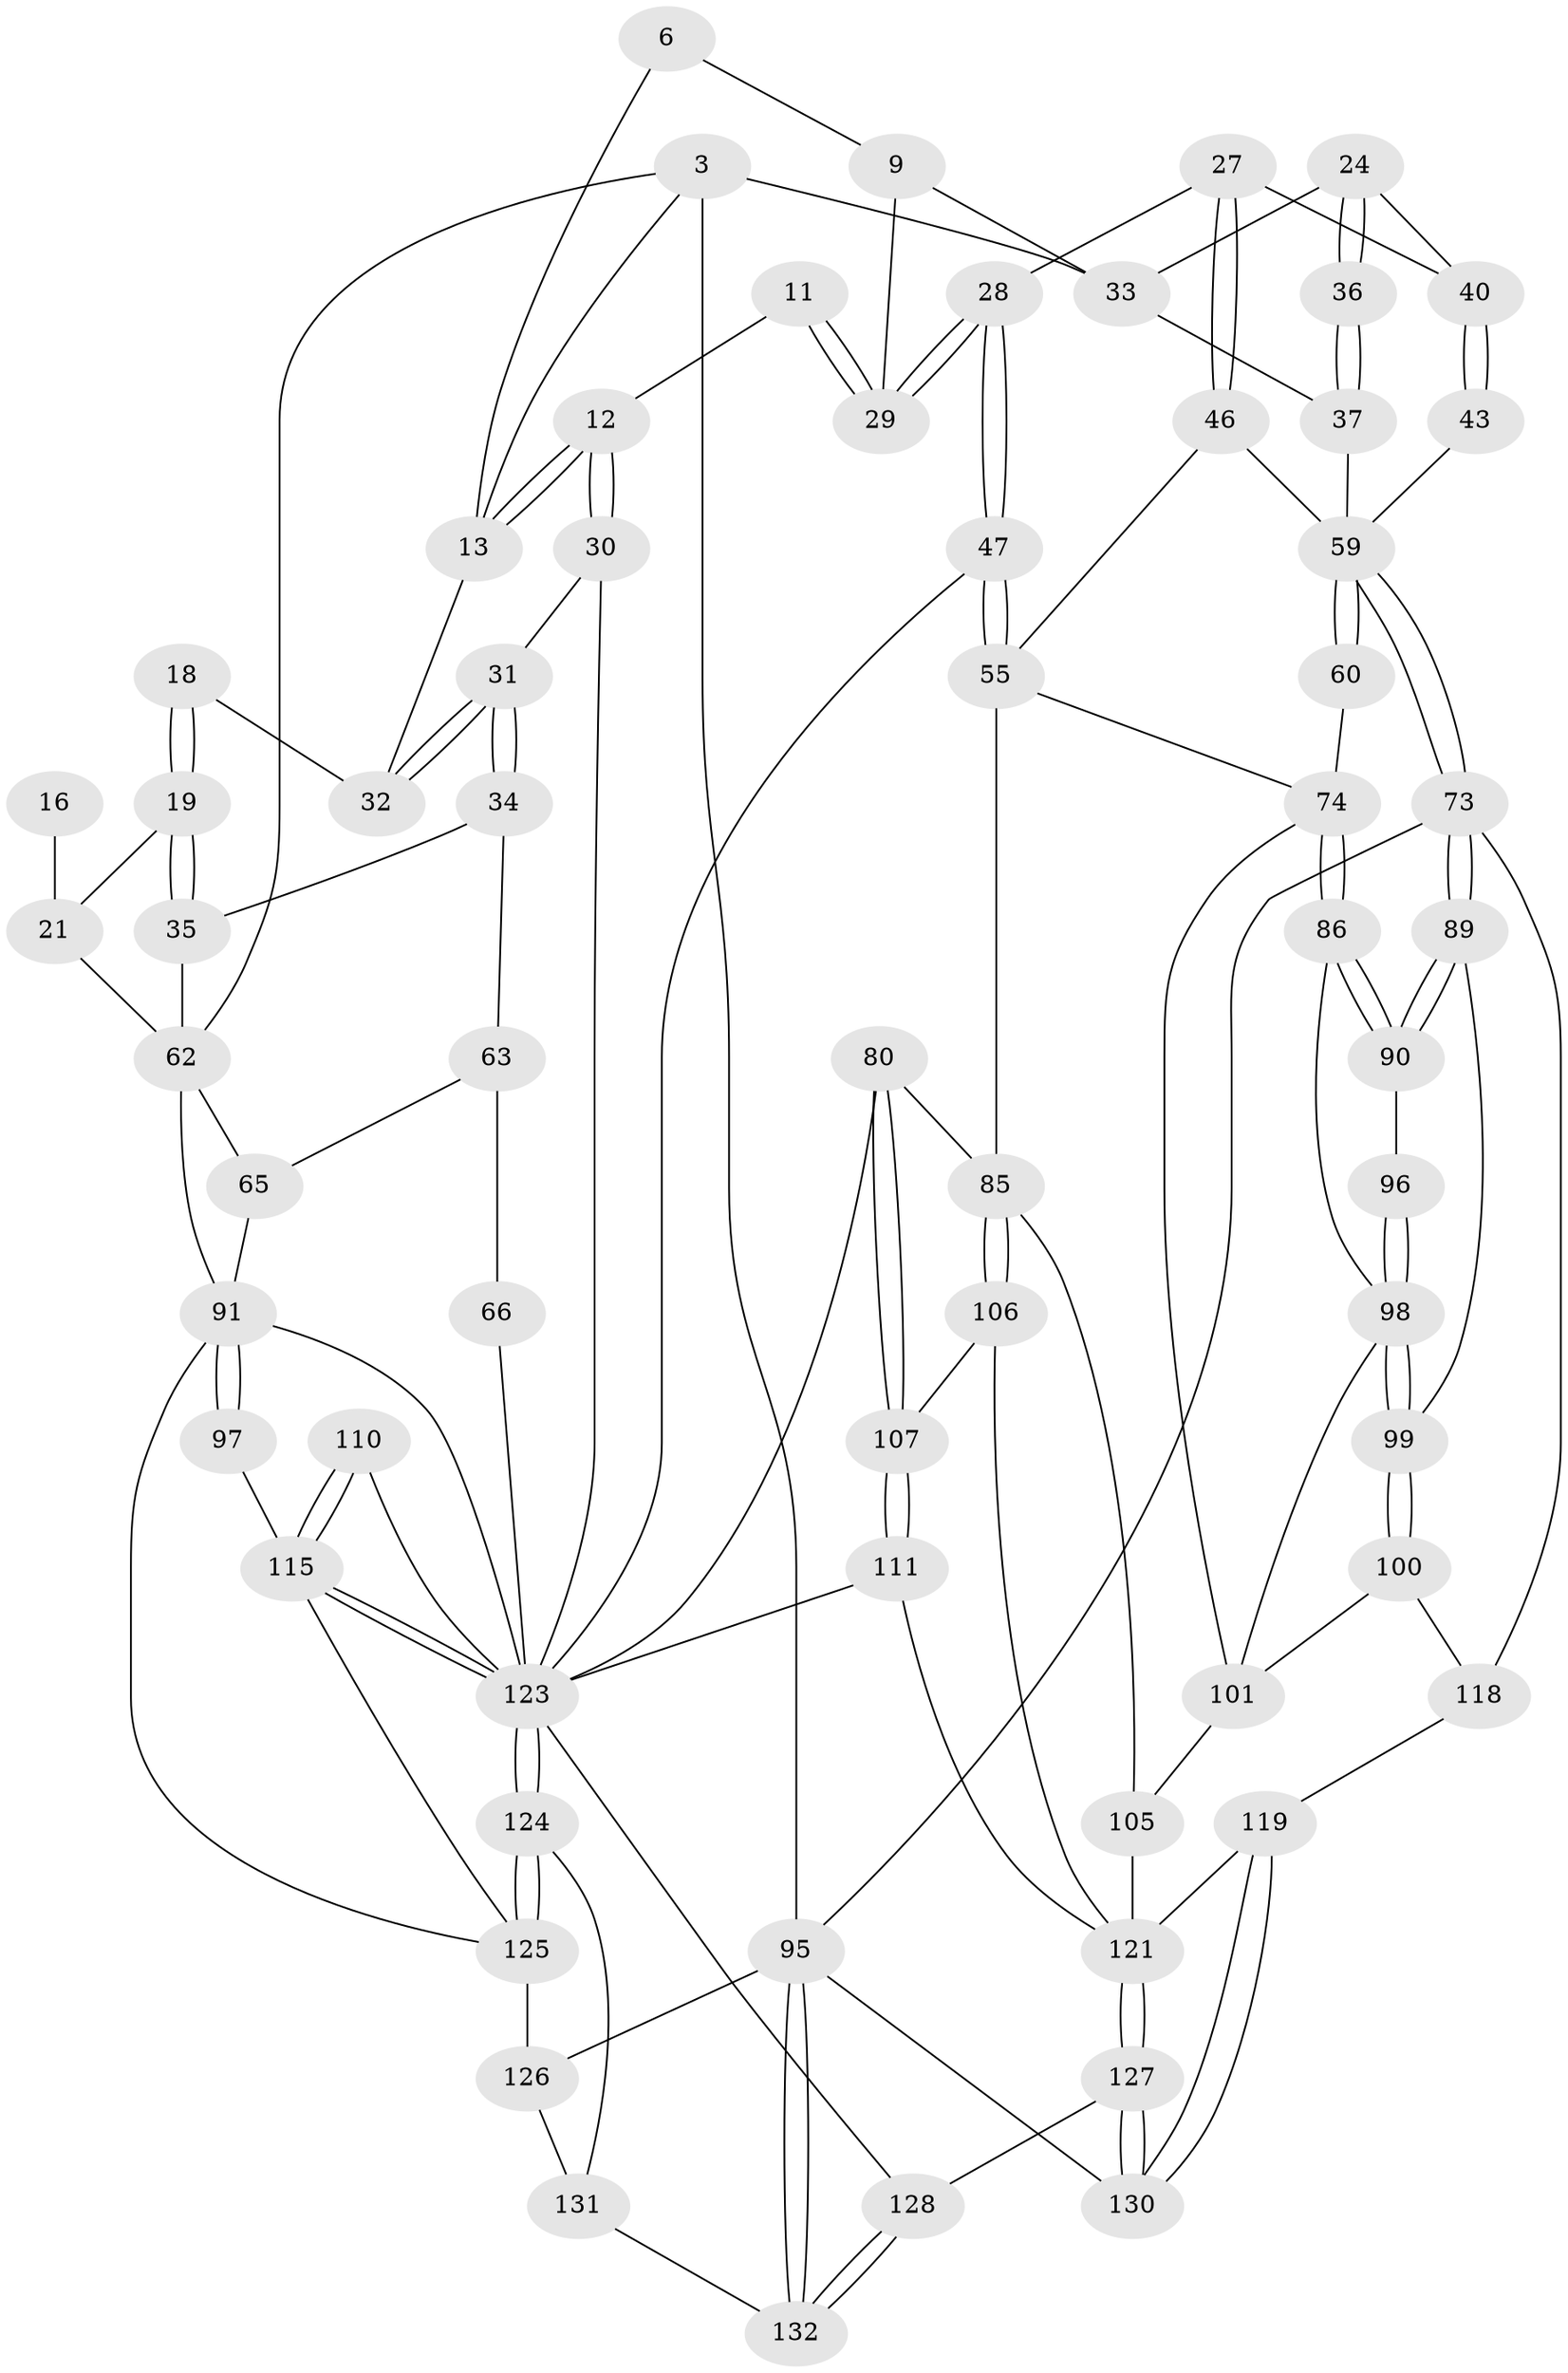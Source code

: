 // original degree distribution, {3: 0.030303030303030304, 6: 0.2196969696969697, 4: 0.20454545454545456, 5: 0.5454545454545454}
// Generated by graph-tools (version 1.1) at 2025/00/03/09/25 05:00:17]
// undirected, 66 vertices, 143 edges
graph export_dot {
graph [start="1"]
  node [color=gray90,style=filled];
  3 [pos="+0+0",super="+2"];
  6 [pos="+0.5520573785593097+0"];
  9 [pos="+0.5844838667610035+0",super="+8"];
  11 [pos="+0.5007639895045894+0.16691763694546707"];
  12 [pos="+0.4808519011813204+0.16887643338757183"];
  13 [pos="+0.31828319642982994+0",super="+5"];
  16 [pos="+0.12030231704946132+0.06572663137603271"];
  18 [pos="+0.22616334025700827+0.12761032321228655"];
  19 [pos="+0.2038242255781596+0.16507659569982763"];
  21 [pos="+0.13079916153303986+0.10850430778099654",super="+15+20"];
  24 [pos="+0.7520465906257977+0.1174168524385167"];
  27 [pos="+0.6956794893314904+0.22385797642857164"];
  28 [pos="+0.662243895434024+0.22968327494529853"];
  29 [pos="+0.6510985058840381+0.22452207957729584",super="+22+10"];
  30 [pos="+0.4743642137406738+0.17860122464030423"];
  31 [pos="+0.35910046709278676+0.2157008327326698"];
  32 [pos="+0.3308218294460047+0.17478663643104317",super="+17"];
  33 [pos="+1+0",super="+23"];
  34 [pos="+0.30288645355536936+0.2546576183427158"];
  35 [pos="+0.2730797766367063+0.2412072100411199"];
  36 [pos="+0.9624197033109962+0.1373868028624473"];
  37 [pos="+1+0.12091813526213861"];
  40 [pos="+0.8338597823309264+0.1855209900835084",super="+25+26"];
  43 [pos="+0.8792298392166461+0.23686406395095502"];
  46 [pos="+0.76184264108647+0.3000620401826096"];
  47 [pos="+0.5685197744225586+0.4241699675479957"];
  55 [pos="+0.5920100161174976+0.44806212291046615",super="+54"];
  59 [pos="+1+0.30256768348347635",super="+45"];
  60 [pos="+1+0.3899123360521293",super="+56"];
  62 [pos="+0+0.5189993672020817",super="+39+38+14+44"];
  63 [pos="+0.19594358350452795+0.4542511234441244",super="+52"];
  65 [pos="+0.15364063234193526+0.4851533042366073",super="+61+64+53"];
  66 [pos="+0.3887943027271447+0.41706103176289633",super="+50"];
  73 [pos="+1+0.7081739160225478",super="+72+71"];
  74 [pos="+0.9288652661660791+0.4674292240748908",super="+58"];
  80 [pos="+0.44137162498839533+0.6475018358001114"];
  85 [pos="+0.6506548983609717+0.6323789051137482",super="+79"];
  86 [pos="+0.9266914525680596+0.48179166194303663"];
  89 [pos="+0.9374128628116759+0.6000615357705499"];
  90 [pos="+0.9304033809652213+0.580471463620746"];
  91 [pos="+0+0.686939586562774",super="+78+81"];
  95 [pos="+0+1",super="+70"];
  96 [pos="+0.9264931488471577+0.5805201165579933"];
  97 [pos="+0.11667708997519047+0.6494089279370606"];
  98 [pos="+0.8066420086138372+0.6086407477003285",super="+88+87"];
  99 [pos="+0.8573935432584127+0.7105794501041761"];
  100 [pos="+0.8572652368399764+0.7114609281256771"];
  101 [pos="+0.77581775134617+0.7284587833743926",super="+83"];
  105 [pos="+0.6959863764541036+0.7975585140039096",super="+84+104"];
  106 [pos="+0.5564378322624982+0.7068971306473018"];
  107 [pos="+0.4995362017273638+0.6866440103896503"];
  110 [pos="+0.2838185944601781+0.8221677809479624"];
  111 [pos="+0.45643529856259835+0.8442256492020186"];
  115 [pos="+0.27418197349368373+0.8501092864190626",super="+113+103+102"];
  118 [pos="+0.7660686920694185+0.8821026234437155",super="+117"];
  119 [pos="+0.7403508328425693+0.8867978491483844"];
  121 [pos="+0.5699683813707475+0.9868958739845066",super="+116+120+108"];
  123 [pos="+0.2996164147628129+0.9636395882695713",super="+122+75"];
  124 [pos="+0.15788265214602307+0.9114106433586866"];
  125 [pos="+0.10237119667275289+0.8120167646769959",super="+114"];
  126 [pos="+0.04725376285865215+0.9186805333141806",super="+94"];
  127 [pos="+0.43840096114819044+1"];
  128 [pos="+0.4213858216131871+1"];
  130 [pos="+0.9720757139106555+1"];
  131 [pos="+0.09710874701389144+0.9545237849442519",super="+129"];
  132 [pos="+0.1825353088668093+1"];
  3 -- 95 [weight=2];
  3 -- 33 [weight=2];
  3 -- 62;
  3 -- 13;
  6 -- 9;
  6 -- 13;
  9 -- 29 [weight=2];
  9 -- 33;
  11 -- 12;
  11 -- 29 [weight=2];
  11 -- 29;
  12 -- 13;
  12 -- 13;
  12 -- 30;
  12 -- 30;
  13 -- 32;
  16 -- 21 [weight=2];
  18 -- 19;
  18 -- 19;
  18 -- 32 [weight=2];
  19 -- 35;
  19 -- 35;
  19 -- 21;
  21 -- 62 [weight=2];
  24 -- 36;
  24 -- 36;
  24 -- 40;
  24 -- 33;
  27 -- 28;
  27 -- 46;
  27 -- 46;
  27 -- 40;
  28 -- 29;
  28 -- 29;
  28 -- 47;
  28 -- 47;
  30 -- 31;
  30 -- 123;
  31 -- 32;
  31 -- 32;
  31 -- 34;
  31 -- 34;
  33 -- 37;
  34 -- 35;
  34 -- 63;
  35 -- 62;
  36 -- 37;
  36 -- 37;
  37 -- 59;
  40 -- 43 [weight=2];
  40 -- 43;
  43 -- 59;
  46 -- 59;
  46 -- 55;
  47 -- 55;
  47 -- 55;
  47 -- 123;
  55 -- 74;
  55 -- 85;
  59 -- 60 [weight=2];
  59 -- 60;
  59 -- 73;
  59 -- 73;
  60 -- 74 [weight=2];
  62 -- 65 [weight=2];
  62 -- 91;
  63 -- 66 [weight=2];
  63 -- 65 [weight=2];
  65 -- 91 [weight=2];
  66 -- 123 [weight=2];
  73 -- 89;
  73 -- 89;
  73 -- 118 [weight=2];
  73 -- 95;
  74 -- 86;
  74 -- 86;
  74 -- 101;
  80 -- 107;
  80 -- 107;
  80 -- 123;
  80 -- 85;
  85 -- 106;
  85 -- 106;
  85 -- 105;
  86 -- 90;
  86 -- 90;
  86 -- 98;
  89 -- 90;
  89 -- 90;
  89 -- 99;
  90 -- 96;
  91 -- 97 [weight=2];
  91 -- 97;
  91 -- 125;
  91 -- 123;
  95 -- 132;
  95 -- 132;
  95 -- 130;
  95 -- 126;
  96 -- 98 [weight=2];
  96 -- 98;
  97 -- 115;
  98 -- 99;
  98 -- 99;
  98 -- 101;
  99 -- 100;
  99 -- 100;
  100 -- 101;
  100 -- 118;
  101 -- 105 [weight=2];
  105 -- 121 [weight=2];
  106 -- 107;
  106 -- 121;
  107 -- 111;
  107 -- 111;
  110 -- 115 [weight=2];
  110 -- 115;
  110 -- 123;
  111 -- 121;
  111 -- 123;
  115 -- 123 [weight=2];
  115 -- 123;
  115 -- 125;
  118 -- 119;
  119 -- 130;
  119 -- 130;
  119 -- 121;
  121 -- 127;
  121 -- 127;
  123 -- 124;
  123 -- 124;
  123 -- 128;
  124 -- 125;
  124 -- 125;
  124 -- 131;
  125 -- 126 [weight=2];
  126 -- 131 [weight=2];
  127 -- 128;
  127 -- 130;
  127 -- 130;
  128 -- 132;
  128 -- 132;
  131 -- 132;
}

